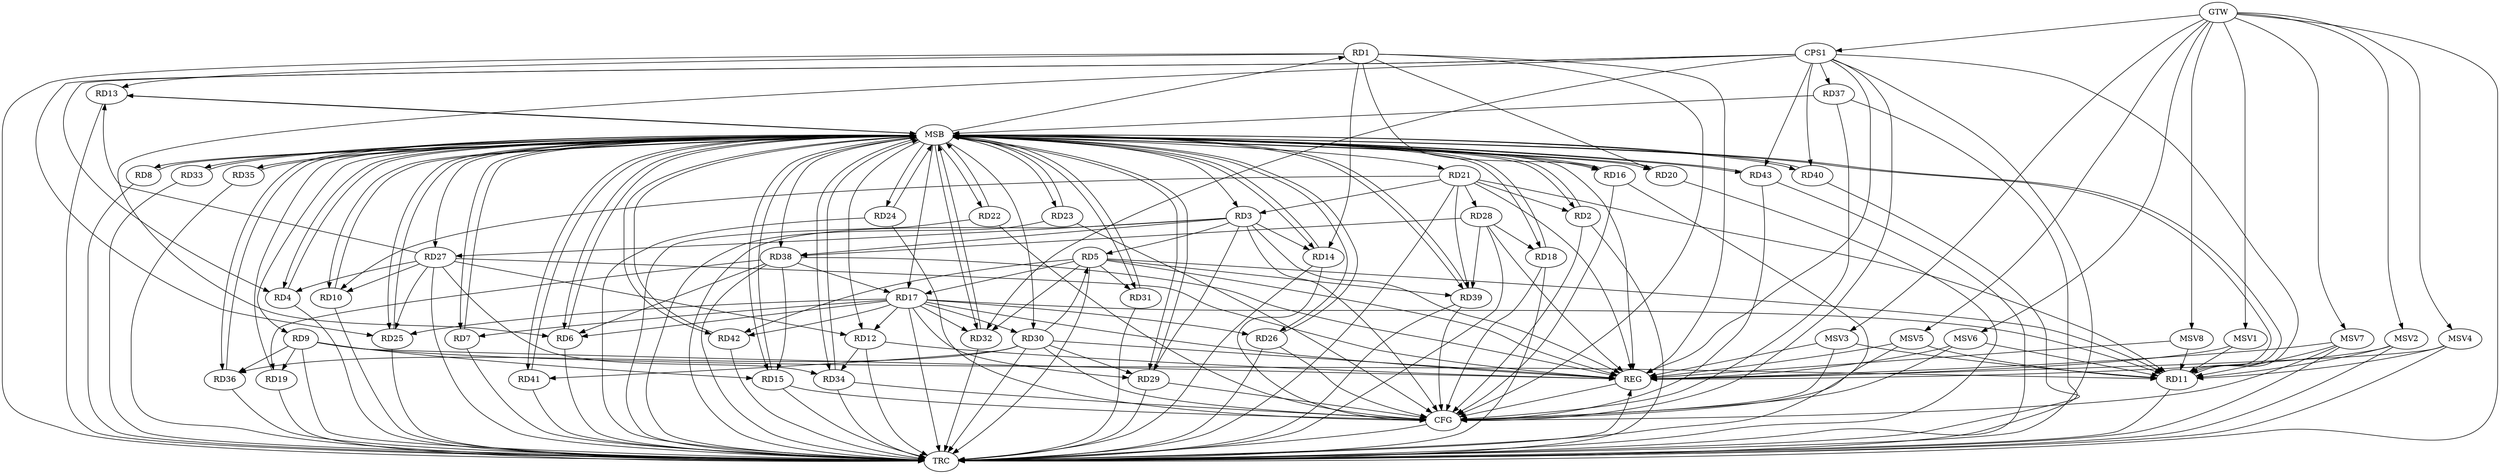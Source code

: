 strict digraph G {
  RD1 [ label="RD1" ];
  RD2 [ label="RD2" ];
  RD3 [ label="RD3" ];
  RD4 [ label="RD4" ];
  RD5 [ label="RD5" ];
  RD6 [ label="RD6" ];
  RD7 [ label="RD7" ];
  RD8 [ label="RD8" ];
  RD9 [ label="RD9" ];
  RD10 [ label="RD10" ];
  RD11 [ label="RD11" ];
  RD12 [ label="RD12" ];
  RD13 [ label="RD13" ];
  RD14 [ label="RD14" ];
  RD15 [ label="RD15" ];
  RD16 [ label="RD16" ];
  RD17 [ label="RD17" ];
  RD18 [ label="RD18" ];
  RD19 [ label="RD19" ];
  RD20 [ label="RD20" ];
  RD21 [ label="RD21" ];
  RD22 [ label="RD22" ];
  RD23 [ label="RD23" ];
  RD24 [ label="RD24" ];
  RD25 [ label="RD25" ];
  RD26 [ label="RD26" ];
  RD27 [ label="RD27" ];
  RD28 [ label="RD28" ];
  RD29 [ label="RD29" ];
  RD30 [ label="RD30" ];
  RD31 [ label="RD31" ];
  RD32 [ label="RD32" ];
  RD33 [ label="RD33" ];
  RD34 [ label="RD34" ];
  RD35 [ label="RD35" ];
  RD36 [ label="RD36" ];
  RD37 [ label="RD37" ];
  RD38 [ label="RD38" ];
  RD39 [ label="RD39" ];
  RD40 [ label="RD40" ];
  RD41 [ label="RD41" ];
  RD42 [ label="RD42" ];
  RD43 [ label="RD43" ];
  CPS1 [ label="CPS1" ];
  GTW [ label="GTW" ];
  REG [ label="REG" ];
  MSB [ label="MSB" ];
  CFG [ label="CFG" ];
  TRC [ label="TRC" ];
  MSV1 [ label="MSV1" ];
  MSV2 [ label="MSV2" ];
  MSV3 [ label="MSV3" ];
  MSV4 [ label="MSV4" ];
  MSV5 [ label="MSV5" ];
  MSV6 [ label="MSV6" ];
  MSV7 [ label="MSV7" ];
  MSV8 [ label="MSV8" ];
  RD1 -> RD13;
  RD1 -> RD14;
  RD1 -> RD16;
  RD1 -> RD20;
  RD21 -> RD2;
  RD3 -> RD5;
  RD3 -> RD14;
  RD21 -> RD3;
  RD3 -> RD27;
  RD3 -> RD29;
  RD3 -> RD38;
  RD27 -> RD4;
  RD5 -> RD11;
  RD5 -> RD17;
  RD30 -> RD5;
  RD5 -> RD31;
  RD5 -> RD32;
  RD5 -> RD39;
  RD5 -> RD42;
  RD17 -> RD6;
  RD38 -> RD6;
  RD17 -> RD7;
  RD9 -> RD11;
  RD9 -> RD15;
  RD9 -> RD19;
  RD9 -> RD36;
  RD21 -> RD10;
  RD27 -> RD10;
  RD17 -> RD11;
  RD21 -> RD11;
  RD17 -> RD12;
  RD27 -> RD12;
  RD12 -> RD34;
  RD27 -> RD13;
  RD38 -> RD15;
  RD17 -> RD25;
  RD17 -> RD26;
  RD17 -> RD29;
  RD17 -> RD30;
  RD17 -> RD32;
  RD38 -> RD17;
  RD17 -> RD42;
  RD28 -> RD18;
  RD38 -> RD19;
  RD21 -> RD28;
  RD21 -> RD39;
  RD27 -> RD25;
  RD27 -> RD34;
  RD28 -> RD38;
  RD28 -> RD39;
  RD30 -> RD29;
  RD30 -> RD36;
  RD30 -> RD41;
  CPS1 -> RD32;
  CPS1 -> RD11;
  CPS1 -> RD37;
  CPS1 -> RD25;
  CPS1 -> RD40;
  CPS1 -> RD43;
  CPS1 -> RD4;
  CPS1 -> RD6;
  GTW -> CPS1;
  RD1 -> REG;
  RD3 -> REG;
  RD5 -> REG;
  RD9 -> REG;
  RD12 -> REG;
  RD17 -> REG;
  RD21 -> REG;
  RD27 -> REG;
  RD28 -> REG;
  RD30 -> REG;
  RD38 -> REG;
  CPS1 -> REG;
  RD2 -> MSB;
  MSB -> RD8;
  MSB -> RD22;
  MSB -> RD30;
  MSB -> RD41;
  MSB -> REG;
  RD4 -> MSB;
  MSB -> RD7;
  MSB -> RD11;
  MSB -> RD16;
  MSB -> RD43;
  RD6 -> MSB;
  MSB -> RD23;
  MSB -> RD29;
  MSB -> RD40;
  RD7 -> MSB;
  MSB -> RD9;
  RD8 -> MSB;
  MSB -> RD2;
  MSB -> RD4;
  MSB -> RD25;
  RD10 -> MSB;
  MSB -> RD18;
  MSB -> RD21;
  MSB -> RD39;
  RD11 -> MSB;
  MSB -> RD3;
  MSB -> RD14;
  RD13 -> MSB;
  MSB -> RD33;
  RD14 -> MSB;
  MSB -> RD24;
  RD15 -> MSB;
  MSB -> RD1;
  MSB -> RD6;
  MSB -> RD26;
  RD16 -> MSB;
  MSB -> RD13;
  MSB -> RD20;
  MSB -> RD42;
  RD18 -> MSB;
  MSB -> RD32;
  MSB -> RD36;
  RD19 -> MSB;
  MSB -> RD31;
  RD20 -> MSB;
  RD22 -> MSB;
  MSB -> RD15;
  MSB -> RD38;
  RD23 -> MSB;
  RD24 -> MSB;
  MSB -> RD27;
  MSB -> RD35;
  RD25 -> MSB;
  MSB -> RD12;
  RD26 -> MSB;
  MSB -> RD34;
  RD29 -> MSB;
  RD31 -> MSB;
  RD32 -> MSB;
  RD33 -> MSB;
  RD34 -> MSB;
  RD35 -> MSB;
  RD36 -> MSB;
  MSB -> RD17;
  RD37 -> MSB;
  RD39 -> MSB;
  RD40 -> MSB;
  MSB -> RD10;
  RD41 -> MSB;
  RD42 -> MSB;
  RD43 -> MSB;
  RD18 -> CFG;
  RD3 -> CFG;
  RD22 -> CFG;
  RD37 -> CFG;
  RD29 -> CFG;
  RD14 -> CFG;
  RD16 -> CFG;
  RD23 -> CFG;
  RD26 -> CFG;
  RD30 -> CFG;
  RD24 -> CFG;
  RD1 -> CFG;
  RD15 -> CFG;
  RD43 -> CFG;
  RD39 -> CFG;
  RD2 -> CFG;
  CPS1 -> CFG;
  RD34 -> CFG;
  REG -> CFG;
  RD1 -> TRC;
  RD2 -> TRC;
  RD3 -> TRC;
  RD4 -> TRC;
  RD5 -> TRC;
  RD6 -> TRC;
  RD7 -> TRC;
  RD8 -> TRC;
  RD9 -> TRC;
  RD10 -> TRC;
  RD11 -> TRC;
  RD12 -> TRC;
  RD13 -> TRC;
  RD14 -> TRC;
  RD15 -> TRC;
  RD16 -> TRC;
  RD17 -> TRC;
  RD18 -> TRC;
  RD19 -> TRC;
  RD20 -> TRC;
  RD21 -> TRC;
  RD22 -> TRC;
  RD23 -> TRC;
  RD24 -> TRC;
  RD25 -> TRC;
  RD26 -> TRC;
  RD27 -> TRC;
  RD28 -> TRC;
  RD29 -> TRC;
  RD30 -> TRC;
  RD31 -> TRC;
  RD32 -> TRC;
  RD33 -> TRC;
  RD34 -> TRC;
  RD35 -> TRC;
  RD36 -> TRC;
  RD37 -> TRC;
  RD38 -> TRC;
  RD39 -> TRC;
  RD40 -> TRC;
  RD41 -> TRC;
  RD42 -> TRC;
  RD43 -> TRC;
  CPS1 -> TRC;
  GTW -> TRC;
  CFG -> TRC;
  TRC -> REG;
  MSV1 -> RD11;
  MSV2 -> RD11;
  MSV3 -> RD11;
  MSV4 -> RD11;
  MSV5 -> RD11;
  GTW -> MSV1;
  MSV1 -> REG;
  GTW -> MSV2;
  MSV2 -> REG;
  MSV2 -> TRC;
  GTW -> MSV3;
  MSV3 -> REG;
  MSV3 -> CFG;
  GTW -> MSV4;
  MSV4 -> REG;
  MSV4 -> TRC;
  GTW -> MSV5;
  MSV5 -> REG;
  MSV5 -> CFG;
  MSV6 -> RD11;
  GTW -> MSV6;
  MSV6 -> REG;
  MSV6 -> CFG;
  MSV7 -> RD11;
  MSV8 -> RD11;
  GTW -> MSV7;
  MSV7 -> REG;
  MSV7 -> TRC;
  MSV7 -> CFG;
  GTW -> MSV8;
  MSV8 -> REG;
}
